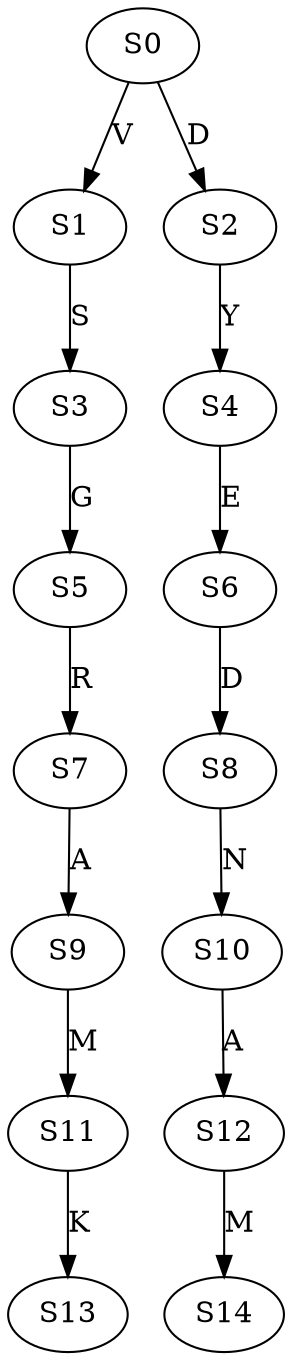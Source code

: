 strict digraph  {
	S0 -> S1 [ label = V ];
	S0 -> S2 [ label = D ];
	S1 -> S3 [ label = S ];
	S2 -> S4 [ label = Y ];
	S3 -> S5 [ label = G ];
	S4 -> S6 [ label = E ];
	S5 -> S7 [ label = R ];
	S6 -> S8 [ label = D ];
	S7 -> S9 [ label = A ];
	S8 -> S10 [ label = N ];
	S9 -> S11 [ label = M ];
	S10 -> S12 [ label = A ];
	S11 -> S13 [ label = K ];
	S12 -> S14 [ label = M ];
}
